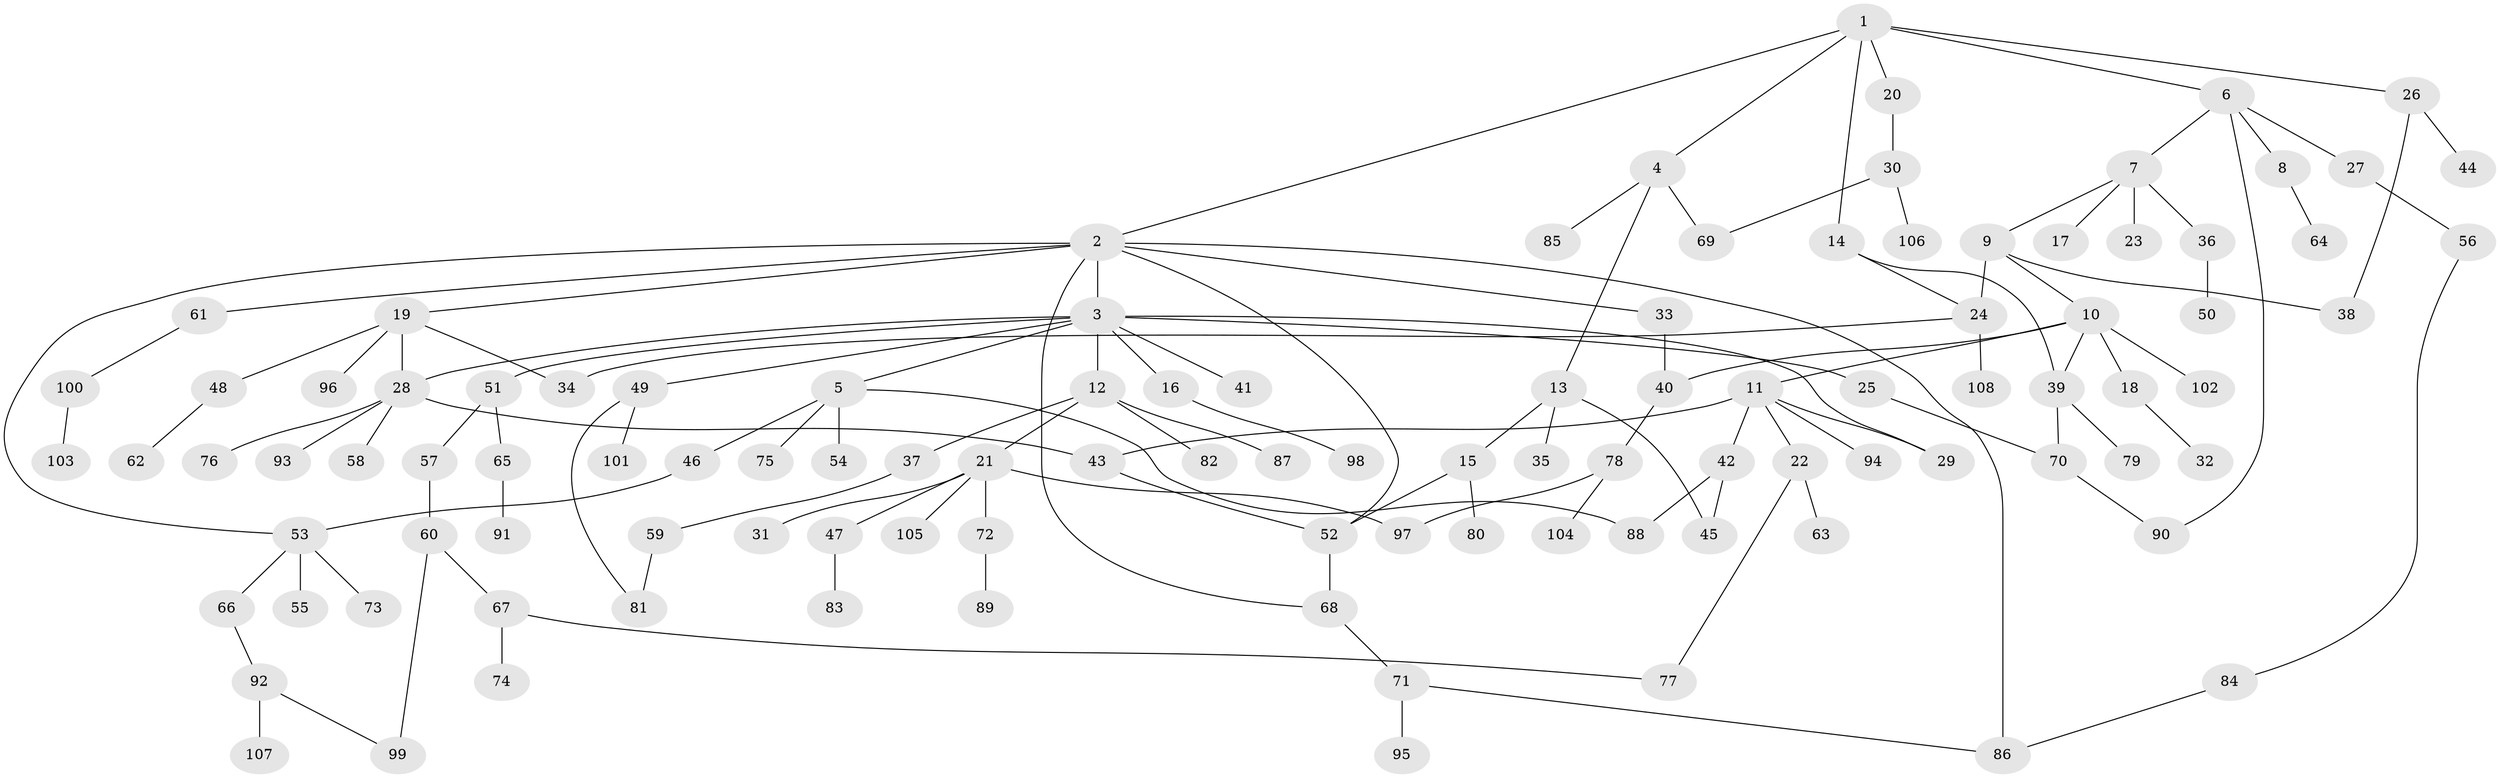 // coarse degree distribution, {6: 0.0410958904109589, 10: 0.0136986301369863, 11: 0.0136986301369863, 3: 0.1643835616438356, 5: 0.0547945205479452, 4: 0.0821917808219178, 2: 0.2191780821917808, 8: 0.0136986301369863, 1: 0.3972602739726027}
// Generated by graph-tools (version 1.1) at 2025/41/03/06/25 10:41:29]
// undirected, 108 vertices, 130 edges
graph export_dot {
graph [start="1"]
  node [color=gray90,style=filled];
  1;
  2;
  3;
  4;
  5;
  6;
  7;
  8;
  9;
  10;
  11;
  12;
  13;
  14;
  15;
  16;
  17;
  18;
  19;
  20;
  21;
  22;
  23;
  24;
  25;
  26;
  27;
  28;
  29;
  30;
  31;
  32;
  33;
  34;
  35;
  36;
  37;
  38;
  39;
  40;
  41;
  42;
  43;
  44;
  45;
  46;
  47;
  48;
  49;
  50;
  51;
  52;
  53;
  54;
  55;
  56;
  57;
  58;
  59;
  60;
  61;
  62;
  63;
  64;
  65;
  66;
  67;
  68;
  69;
  70;
  71;
  72;
  73;
  74;
  75;
  76;
  77;
  78;
  79;
  80;
  81;
  82;
  83;
  84;
  85;
  86;
  87;
  88;
  89;
  90;
  91;
  92;
  93;
  94;
  95;
  96;
  97;
  98;
  99;
  100;
  101;
  102;
  103;
  104;
  105;
  106;
  107;
  108;
  1 -- 2;
  1 -- 4;
  1 -- 6;
  1 -- 14;
  1 -- 20;
  1 -- 26;
  2 -- 3;
  2 -- 19;
  2 -- 33;
  2 -- 61;
  2 -- 86;
  2 -- 68;
  2 -- 53;
  2 -- 52;
  3 -- 5;
  3 -- 12;
  3 -- 16;
  3 -- 25;
  3 -- 41;
  3 -- 49;
  3 -- 51;
  3 -- 29;
  3 -- 28;
  4 -- 13;
  4 -- 85;
  4 -- 69;
  5 -- 46;
  5 -- 54;
  5 -- 75;
  5 -- 88;
  6 -- 7;
  6 -- 8;
  6 -- 27;
  6 -- 90;
  7 -- 9;
  7 -- 17;
  7 -- 23;
  7 -- 36;
  8 -- 64;
  9 -- 10;
  9 -- 24;
  9 -- 38;
  10 -- 11;
  10 -- 18;
  10 -- 102;
  10 -- 39;
  10 -- 40;
  11 -- 22;
  11 -- 29;
  11 -- 42;
  11 -- 94;
  11 -- 43;
  12 -- 21;
  12 -- 37;
  12 -- 82;
  12 -- 87;
  13 -- 15;
  13 -- 35;
  13 -- 45;
  14 -- 39;
  14 -- 24;
  15 -- 52;
  15 -- 80;
  16 -- 98;
  18 -- 32;
  19 -- 28;
  19 -- 48;
  19 -- 96;
  19 -- 34;
  20 -- 30;
  21 -- 31;
  21 -- 47;
  21 -- 72;
  21 -- 97;
  21 -- 105;
  22 -- 63;
  22 -- 77;
  24 -- 34;
  24 -- 108;
  25 -- 70;
  26 -- 44;
  26 -- 38;
  27 -- 56;
  28 -- 43;
  28 -- 58;
  28 -- 76;
  28 -- 93;
  30 -- 69;
  30 -- 106;
  33 -- 40;
  36 -- 50;
  37 -- 59;
  39 -- 79;
  39 -- 70;
  40 -- 78;
  42 -- 88;
  42 -- 45;
  43 -- 52;
  46 -- 53;
  47 -- 83;
  48 -- 62;
  49 -- 81;
  49 -- 101;
  51 -- 57;
  51 -- 65;
  52 -- 68;
  53 -- 55;
  53 -- 66;
  53 -- 73;
  56 -- 84;
  57 -- 60;
  59 -- 81;
  60 -- 67;
  60 -- 99;
  61 -- 100;
  65 -- 91;
  66 -- 92;
  67 -- 74;
  67 -- 77;
  68 -- 71;
  70 -- 90;
  71 -- 95;
  71 -- 86;
  72 -- 89;
  78 -- 104;
  78 -- 97;
  84 -- 86;
  92 -- 107;
  92 -- 99;
  100 -- 103;
}
